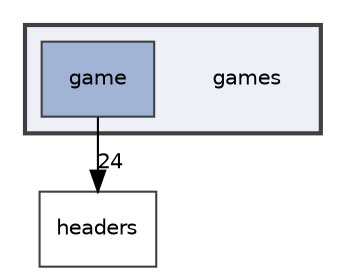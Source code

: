 digraph "games"
{
 // LATEX_PDF_SIZE
  edge [fontname="Helvetica",fontsize="10",labelfontname="Helvetica",labelfontsize="10"];
  node [fontname="Helvetica",fontsize="10",shape=record];
  compound=true
  subgraph clusterdir_4b6f782e158b0b98da980a0e11a23a15 {
    graph [ bgcolor="#edf0f7", pencolor="grey25", style="filled,bold,", label="", fontname="Helvetica", fontsize="10", URL="dir_4b6f782e158b0b98da980a0e11a23a15.html"]
    dir_4b6f782e158b0b98da980a0e11a23a15 [shape=plaintext, label="games"];
  dir_859be75312e42d6ebb568f8f09dd7ac4 [shape=box, label="game", style="filled,", fillcolor="#a2b4d6", color="grey25", URL="dir_859be75312e42d6ebb568f8f09dd7ac4.html"];
  }
  dir_7f57b1e41c5acd0e859ae5f3a2b075a9 [shape=box, label="headers", style="", fillcolor="#edf0f7", color="grey25", URL="dir_7f57b1e41c5acd0e859ae5f3a2b075a9.html"];
  dir_859be75312e42d6ebb568f8f09dd7ac4->dir_7f57b1e41c5acd0e859ae5f3a2b075a9 [headlabel="24", labeldistance=1.5 headhref="dir_000002_000004.html"];
}
